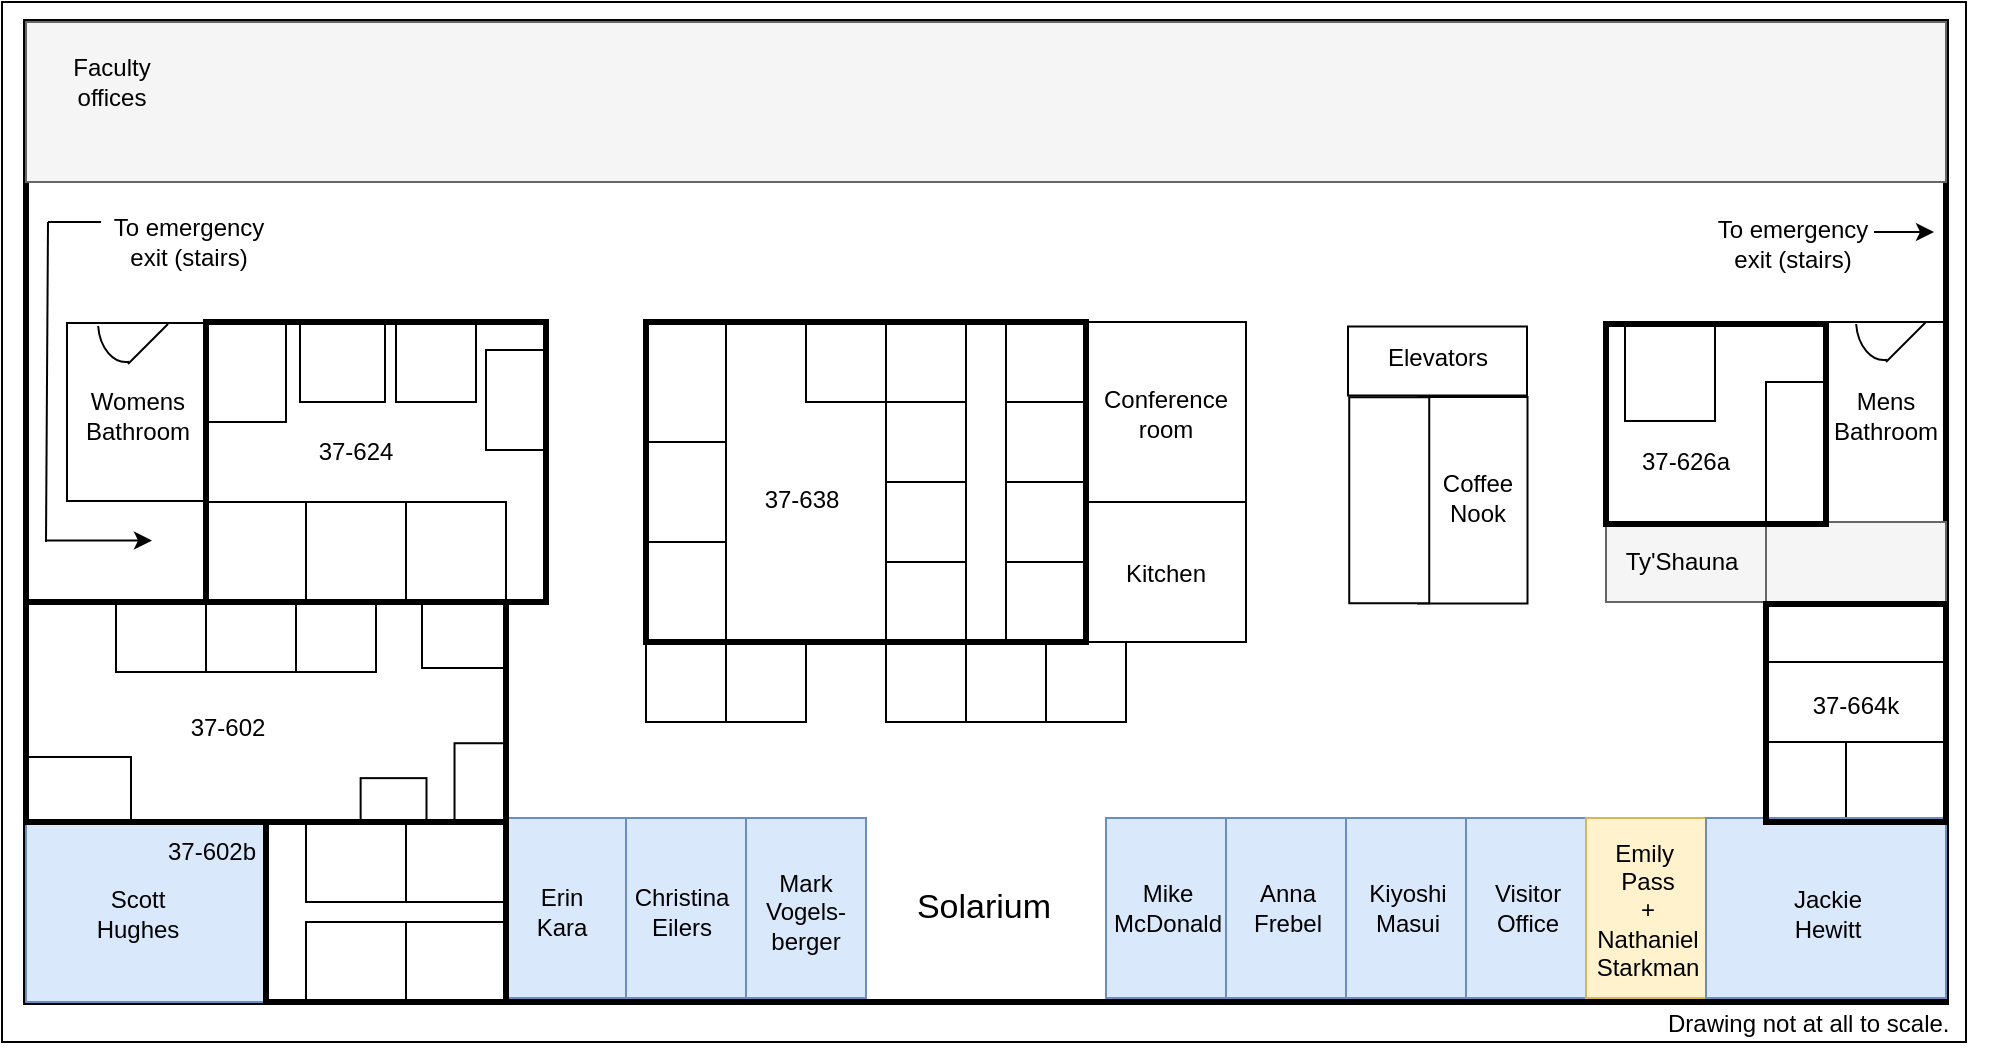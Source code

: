 <mxfile version="26.2.2">
  <diagram name="Page-1" id="SfPSA6i4i7ZImJzIwv-l">
    <mxGraphModel dx="1153" dy="630" grid="1" gridSize="10" guides="1" tooltips="1" connect="1" arrows="1" fold="1" page="1" pageScale="1" pageWidth="1100" pageHeight="850" math="0" shadow="0">
      <root>
        <mxCell id="0" />
        <mxCell id="1" parent="0" />
        <mxCell id="4Jh9RYMsEegQv2k9eJxr-1" value="" style="rounded=0;whiteSpace=wrap;html=1;" parent="1" vertex="1">
          <mxGeometry x="328" y="170" width="982" height="520" as="geometry" />
        </mxCell>
        <mxCell id="4Jh9RYMsEegQv2k9eJxr-2" value="" style="rounded=0;whiteSpace=wrap;html=1;fillColor=none;strokeWidth=3;" parent="1" vertex="1">
          <mxGeometry x="340" y="180" width="960" height="490" as="geometry" />
        </mxCell>
        <mxCell id="4Jh9RYMsEegQv2k9eJxr-3" value="" style="rounded=0;whiteSpace=wrap;html=1;fillColor=#f5f5f5;fontColor=#333333;strokeColor=#666666;shadow=0;glass=0;" parent="1" vertex="1">
          <mxGeometry x="340" y="180" width="960" height="80" as="geometry" />
        </mxCell>
        <mxCell id="4Jh9RYMsEegQv2k9eJxr-7" value="" style="rounded=0;whiteSpace=wrap;html=1;fillColor=#dae8fc;strokeColor=#6c8ebf;" parent="1" vertex="1">
          <mxGeometry x="580" y="578" width="60" height="90" as="geometry" />
        </mxCell>
        <mxCell id="4Jh9RYMsEegQv2k9eJxr-10" value="" style="rounded=0;whiteSpace=wrap;html=1;" parent="1" vertex="1">
          <mxGeometry x="770" y="490" width="40" height="40" as="geometry" />
        </mxCell>
        <mxCell id="4Jh9RYMsEegQv2k9eJxr-11" value="" style="rounded=0;whiteSpace=wrap;html=1;fillColor=none;" parent="1" vertex="1">
          <mxGeometry x="650" y="490" width="41" height="40" as="geometry" />
        </mxCell>
        <mxCell id="4Jh9RYMsEegQv2k9eJxr-13" value="" style="rounded=0;whiteSpace=wrap;html=1;" parent="1" vertex="1">
          <mxGeometry x="650" y="440" width="40" height="50" as="geometry" />
        </mxCell>
        <mxCell id="4Jh9RYMsEegQv2k9eJxr-14" value="" style="rounded=0;whiteSpace=wrap;html=1;" parent="1" vertex="1">
          <mxGeometry x="650" y="390" width="40" height="50" as="geometry" />
        </mxCell>
        <mxCell id="4Jh9RYMsEegQv2k9eJxr-15" value="" style="rounded=0;whiteSpace=wrap;html=1;fillColor=none;" parent="1" vertex="1">
          <mxGeometry x="650" y="330" width="40" height="60" as="geometry" />
        </mxCell>
        <mxCell id="4Jh9RYMsEegQv2k9eJxr-16" value="" style="rounded=0;whiteSpace=wrap;html=1;fillColor=none;" parent="1" vertex="1">
          <mxGeometry x="1210" y="470" width="90" height="30" as="geometry" />
        </mxCell>
        <mxCell id="4Jh9RYMsEegQv2k9eJxr-17" value="" style="rounded=0;whiteSpace=wrap;html=1;" parent="1" vertex="1">
          <mxGeometry x="1250" y="540" width="49" height="40" as="geometry" />
        </mxCell>
        <mxCell id="4Jh9RYMsEegQv2k9eJxr-18" value="" style="rounded=0;whiteSpace=wrap;html=1;" parent="1" vertex="1">
          <mxGeometry x="730" y="330" width="40" height="40" as="geometry" />
        </mxCell>
        <mxCell id="4Jh9RYMsEegQv2k9eJxr-19" value="" style="rounded=0;whiteSpace=wrap;html=1;" parent="1" vertex="1">
          <mxGeometry x="770" y="330" width="40" height="40" as="geometry" />
        </mxCell>
        <mxCell id="4Jh9RYMsEegQv2k9eJxr-20" value="" style="rounded=0;whiteSpace=wrap;html=1;" parent="1" vertex="1">
          <mxGeometry x="830" y="330" width="40" height="40" as="geometry" />
        </mxCell>
        <mxCell id="4Jh9RYMsEegQv2k9eJxr-21" value="" style="rounded=0;whiteSpace=wrap;html=1;" parent="1" vertex="1">
          <mxGeometry x="830" y="370" width="40" height="40" as="geometry" />
        </mxCell>
        <mxCell id="4Jh9RYMsEegQv2k9eJxr-22" value="" style="rounded=0;whiteSpace=wrap;html=1;" parent="1" vertex="1">
          <mxGeometry x="830" y="410" width="40" height="40" as="geometry" />
        </mxCell>
        <mxCell id="4Jh9RYMsEegQv2k9eJxr-23" value="" style="rounded=0;whiteSpace=wrap;html=1;" parent="1" vertex="1">
          <mxGeometry x="830" y="450" width="40" height="40" as="geometry" />
        </mxCell>
        <mxCell id="4Jh9RYMsEegQv2k9eJxr-24" value="" style="rounded=0;whiteSpace=wrap;html=1;" parent="1" vertex="1">
          <mxGeometry x="770" y="370" width="40" height="40" as="geometry" />
        </mxCell>
        <mxCell id="4Jh9RYMsEegQv2k9eJxr-25" value="" style="rounded=0;whiteSpace=wrap;html=1;" parent="1" vertex="1">
          <mxGeometry x="770" y="410" width="40" height="40" as="geometry" />
        </mxCell>
        <mxCell id="4Jh9RYMsEegQv2k9eJxr-26" value="" style="rounded=0;whiteSpace=wrap;html=1;" parent="1" vertex="1">
          <mxGeometry x="770" y="450" width="40" height="40" as="geometry" />
        </mxCell>
        <mxCell id="4Jh9RYMsEegQv2k9eJxr-27" value="" style="rounded=0;whiteSpace=wrap;html=1;fillColor=#dae8fc;strokeColor=#6c8ebf;strokeWidth=1;" parent="1" vertex="1">
          <mxGeometry x="340" y="580" width="120" height="90" as="geometry" />
        </mxCell>
        <mxCell id="4Jh9RYMsEegQv2k9eJxr-28" value="" style="rounded=0;whiteSpace=wrap;html=1;fillColor=none;" parent="1" vertex="1">
          <mxGeometry x="430" y="420" width="50" height="50" as="geometry" />
        </mxCell>
        <mxCell id="4Jh9RYMsEegQv2k9eJxr-29" value="" style="rounded=0;whiteSpace=wrap;html=1;" parent="1" vertex="1">
          <mxGeometry x="480" y="420" width="50" height="50" as="geometry" />
        </mxCell>
        <mxCell id="4Jh9RYMsEegQv2k9eJxr-30" value="" style="rounded=0;whiteSpace=wrap;html=1;fillColor=none;" parent="1" vertex="1">
          <mxGeometry x="530" y="420" width="50" height="50" as="geometry" />
        </mxCell>
        <mxCell id="4Jh9RYMsEegQv2k9eJxr-31" value="" style="rounded=0;whiteSpace=wrap;html=1;" parent="1" vertex="1">
          <mxGeometry x="690" y="490" width="40" height="40" as="geometry" />
        </mxCell>
        <mxCell id="4Jh9RYMsEegQv2k9eJxr-32" value="" style="rounded=0;whiteSpace=wrap;html=1;fillColor=none;" parent="1" vertex="1">
          <mxGeometry x="810" y="490" width="40" height="40" as="geometry" />
        </mxCell>
        <mxCell id="4Jh9RYMsEegQv2k9eJxr-34" value="" style="rounded=0;whiteSpace=wrap;html=1;fillColor=none;" parent="1" vertex="1">
          <mxGeometry x="850" y="490" width="40" height="40" as="geometry" />
        </mxCell>
        <mxCell id="4Jh9RYMsEegQv2k9eJxr-35" value="" style="rounded=0;whiteSpace=wrap;html=1;fillColor=#f5f5f5;fontColor=#333333;strokeColor=#666666;" parent="1" vertex="1">
          <mxGeometry x="1130" y="430" width="170" height="40" as="geometry" />
        </mxCell>
        <mxCell id="4Jh9RYMsEegQv2k9eJxr-36" value="" style="rounded=0;whiteSpace=wrap;html=1;" parent="1" vertex="1">
          <mxGeometry x="570" y="344" width="30" height="50" as="geometry" />
        </mxCell>
        <mxCell id="4Jh9RYMsEegQv2k9eJxr-37" value="" style="rounded=0;whiteSpace=wrap;html=1;" parent="1" vertex="1">
          <mxGeometry x="525" y="330" width="40" height="40" as="geometry" />
        </mxCell>
        <mxCell id="4Jh9RYMsEegQv2k9eJxr-38" value="" style="rounded=0;whiteSpace=wrap;html=1;rotation=90;" parent="1" vertex="1">
          <mxGeometry x="478.25" y="328.75" width="40" height="42.5" as="geometry" />
        </mxCell>
        <mxCell id="4Jh9RYMsEegQv2k9eJxr-39" value="" style="rounded=0;whiteSpace=wrap;html=1;rotation=0;" parent="1" vertex="1">
          <mxGeometry x="431" y="330" width="39" height="50" as="geometry" />
        </mxCell>
        <mxCell id="4Jh9RYMsEegQv2k9eJxr-40" value="" style="rounded=0;whiteSpace=wrap;html=1;rotation=90;" parent="1" vertex="1">
          <mxGeometry x="535" y="575" width="40" height="50" as="geometry" />
        </mxCell>
        <mxCell id="4Jh9RYMsEegQv2k9eJxr-41" value="" style="rounded=0;whiteSpace=wrap;html=1;fillColor=none;rotation=90;" parent="1" vertex="1">
          <mxGeometry x="485" y="575" width="40" height="50" as="geometry" />
        </mxCell>
        <mxCell id="4Jh9RYMsEegQv2k9eJxr-42" value="" style="rounded=0;whiteSpace=wrap;html=1;rotation=90;" parent="1" vertex="1">
          <mxGeometry x="485" y="625" width="40" height="50" as="geometry" />
        </mxCell>
        <mxCell id="4Jh9RYMsEegQv2k9eJxr-43" value="" style="rounded=0;whiteSpace=wrap;html=1;rotation=90;" parent="1" vertex="1">
          <mxGeometry x="535" y="625" width="40" height="50" as="geometry" />
        </mxCell>
        <mxCell id="4Jh9RYMsEegQv2k9eJxr-44" value="" style="rounded=0;whiteSpace=wrap;html=1;rotation=90;" parent="1" vertex="1">
          <mxGeometry x="512.82" y="552.57" width="21.93" height="32.93" as="geometry" />
        </mxCell>
        <mxCell id="4Jh9RYMsEegQv2k9eJxr-45" value="" style="rounded=0;whiteSpace=wrap;html=1;rotation=90;" parent="1" vertex="1">
          <mxGeometry x="542.75" y="465.75" width="32.5" height="42" as="geometry" />
        </mxCell>
        <mxCell id="4Jh9RYMsEegQv2k9eJxr-46" value="" style="rounded=0;whiteSpace=wrap;html=1;rotation=-180;" parent="1" vertex="1">
          <mxGeometry x="475" y="470" width="40" height="35" as="geometry" />
        </mxCell>
        <mxCell id="4Jh9RYMsEegQv2k9eJxr-47" value="" style="rounded=0;whiteSpace=wrap;html=1;fillColor=none;rotation=90;" parent="1" vertex="1">
          <mxGeometry x="350" y="537.5" width="32.5" height="52.5" as="geometry" />
        </mxCell>
        <mxCell id="4Jh9RYMsEegQv2k9eJxr-49" value="" style="rounded=0;whiteSpace=wrap;html=1;rotation=-180;" parent="1" vertex="1">
          <mxGeometry x="430" y="470" width="45" height="35" as="geometry" />
        </mxCell>
        <mxCell id="4Jh9RYMsEegQv2k9eJxr-50" value="" style="rounded=0;whiteSpace=wrap;html=1;" parent="1" vertex="1">
          <mxGeometry x="1210" y="360" width="30" height="70" as="geometry" />
        </mxCell>
        <mxCell id="4Jh9RYMsEegQv2k9eJxr-51" value="" style="rounded=0;whiteSpace=wrap;html=1;rotation=90;" parent="1" vertex="1">
          <mxGeometry x="1137.5" y="332.5" width="49" height="45" as="geometry" />
        </mxCell>
        <mxCell id="4Jh9RYMsEegQv2k9eJxr-52" value="37-624" style="text;html=1;strokeColor=none;fillColor=none;align=center;verticalAlign=middle;whiteSpace=wrap;rounded=0;" parent="1" vertex="1">
          <mxGeometry x="475" y="380" width="60" height="30" as="geometry" />
        </mxCell>
        <mxCell id="4Jh9RYMsEegQv2k9eJxr-53" value="37-638" style="text;html=1;strokeColor=none;fillColor=none;align=center;verticalAlign=middle;whiteSpace=wrap;rounded=0;" parent="1" vertex="1">
          <mxGeometry x="698" y="404.13" width="60" height="30" as="geometry" />
        </mxCell>
        <mxCell id="4Jh9RYMsEegQv2k9eJxr-54" value="&lt;font style=&quot;font-size: 17px;&quot;&gt;Solarium&lt;/font&gt;" style="text;html=1;strokeColor=none;fillColor=none;align=center;verticalAlign=middle;whiteSpace=wrap;rounded=0;" parent="1" vertex="1">
          <mxGeometry x="789" y="608" width="60" height="30" as="geometry" />
        </mxCell>
        <mxCell id="4Jh9RYMsEegQv2k9eJxr-55" value="37-602" style="text;html=1;strokeColor=none;fillColor=none;align=center;verticalAlign=middle;whiteSpace=wrap;rounded=0;" parent="1" vertex="1">
          <mxGeometry x="411" y="517.69" width="60" height="30" as="geometry" />
        </mxCell>
        <mxCell id="4Jh9RYMsEegQv2k9eJxr-56" value="37-602b" style="text;html=1;strokeColor=none;fillColor=none;align=center;verticalAlign=middle;whiteSpace=wrap;rounded=0;" parent="1" vertex="1">
          <mxGeometry x="403" y="580" width="60" height="30" as="geometry" />
        </mxCell>
        <mxCell id="4Jh9RYMsEegQv2k9eJxr-63" value="37-664k" style="text;html=1;strokeColor=none;fillColor=none;align=center;verticalAlign=middle;whiteSpace=wrap;rounded=0;" parent="1" vertex="1">
          <mxGeometry x="1225" y="507.0" width="60" height="30" as="geometry" />
        </mxCell>
        <mxCell id="4Jh9RYMsEegQv2k9eJxr-64" value="37-626a" style="text;html=1;strokeColor=none;fillColor=none;align=center;verticalAlign=middle;whiteSpace=wrap;rounded=0;" parent="1" vertex="1">
          <mxGeometry x="1140" y="385" width="60" height="30" as="geometry" />
        </mxCell>
        <mxCell id="4Jh9RYMsEegQv2k9eJxr-98" value="&lt;h1&gt;&lt;span style=&quot;background-color: initial; font-size: 12px; font-weight: normal;&quot;&gt;Drawing not at all to scale.&amp;nbsp;&lt;/span&gt;&lt;/h1&gt;" style="text;html=1;spacing=5;spacingTop=-20;whiteSpace=wrap;overflow=hidden;rounded=0;" parent="1" vertex="1">
          <mxGeometry x="1156" y="657" width="170" height="39" as="geometry" />
        </mxCell>
        <mxCell id="4Jh9RYMsEegQv2k9eJxr-117" value="" style="rounded=0;whiteSpace=wrap;html=1;fillColor=none;" parent="1" vertex="1">
          <mxGeometry x="1210" y="540" width="40" height="40" as="geometry" />
        </mxCell>
        <mxCell id="4Jh9RYMsEegQv2k9eJxr-141" value="" style="rounded=0;whiteSpace=wrap;html=1;rotation=90;" parent="1" vertex="1">
          <mxGeometry x="547.19" y="547.69" width="39.39" height="25.25" as="geometry" />
        </mxCell>
        <mxCell id="4Jh9RYMsEegQv2k9eJxr-148" value="Faculty offices" style="text;html=1;strokeColor=none;fillColor=none;align=center;verticalAlign=middle;whiteSpace=wrap;rounded=0;" parent="1" vertex="1">
          <mxGeometry x="352.5" y="182.5" width="60" height="55" as="geometry" />
        </mxCell>
        <mxCell id="4Jh9RYMsEegQv2k9eJxr-150" value="Ty&#39;Shauna" style="text;html=1;strokeColor=none;fillColor=none;align=center;verticalAlign=middle;whiteSpace=wrap;rounded=0;" parent="1" vertex="1">
          <mxGeometry x="1137.5" y="422.5" width="60" height="55" as="geometry" />
        </mxCell>
        <mxCell id="4Jh9RYMsEegQv2k9eJxr-151" value="" style="rounded=0;whiteSpace=wrap;html=1;rotation=90;" parent="1" vertex="1">
          <mxGeometry x="1219.62" y="350.88" width="100.25" height="58.5" as="geometry" />
        </mxCell>
        <mxCell id="4Jh9RYMsEegQv2k9eJxr-152" value="Mens&lt;div&gt;Bathroom&lt;/div&gt;" style="text;html=1;strokeColor=none;fillColor=none;align=center;verticalAlign=middle;whiteSpace=wrap;rounded=0;" parent="1" vertex="1">
          <mxGeometry x="1240" y="361.68" width="60" height="30" as="geometry" />
        </mxCell>
        <mxCell id="4Jh9RYMsEegQv2k9eJxr-153" value="" style="rounded=0;whiteSpace=wrap;html=1;rotation=90;" parent="1" vertex="1">
          <mxGeometry x="351" y="340" width="89" height="70" as="geometry" />
        </mxCell>
        <mxCell id="4Jh9RYMsEegQv2k9eJxr-154" value="Womens&lt;div&gt;Bathroom&lt;/div&gt;" style="text;html=1;strokeColor=none;fillColor=none;align=center;verticalAlign=middle;whiteSpace=wrap;rounded=0;" parent="1" vertex="1">
          <mxGeometry x="365.5" y="361.68" width="60" height="30" as="geometry" />
        </mxCell>
        <mxCell id="4Jh9RYMsEegQv2k9eJxr-155" value="" style="rounded=0;whiteSpace=wrap;html=1;rotation=90;" parent="1" vertex="1">
          <mxGeometry x="1011.75" y="391.75" width="103.25" height="54.75" as="geometry" />
        </mxCell>
        <mxCell id="oSpyv27FBxu9WC1x9Rb_-17" value="" style="rounded=0;whiteSpace=wrap;html=1;rotation=90;" vertex="1" parent="1">
          <mxGeometry x="970.12" y="399.12" width="103" height="40" as="geometry" />
        </mxCell>
        <mxCell id="4Jh9RYMsEegQv2k9eJxr-156" value="Coffee&lt;div&gt;Nook&lt;/div&gt;" style="text;html=1;strokeColor=none;fillColor=none;align=center;verticalAlign=middle;whiteSpace=wrap;rounded=0;" parent="1" vertex="1">
          <mxGeometry x="1035.88" y="403" width="60" height="30" as="geometry" />
        </mxCell>
        <mxCell id="4Jh9RYMsEegQv2k9eJxr-157" value="" style="rounded=0;whiteSpace=wrap;html=1;fillColor=#f5f5f5;fontColor=#333333;strokeColor=#666666;" parent="1" vertex="1">
          <mxGeometry x="1210" y="430" width="90" height="40" as="geometry" />
        </mxCell>
        <mxCell id="4Jh9RYMsEegQv2k9eJxr-161" value="" style="group" parent="1" vertex="1" connectable="0">
          <mxGeometry x="1255" y="309" width="35" height="41" as="geometry" />
        </mxCell>
        <mxCell id="4Jh9RYMsEegQv2k9eJxr-158" value="" style="endArrow=none;html=1;rounded=0;" parent="4Jh9RYMsEegQv2k9eJxr-161" edge="1">
          <mxGeometry width="50" height="50" relative="1" as="geometry">
            <mxPoint x="15" y="41" as="sourcePoint" />
            <mxPoint x="35" y="21" as="targetPoint" />
          </mxGeometry>
        </mxCell>
        <mxCell id="4Jh9RYMsEegQv2k9eJxr-160" value="" style="verticalLabelPosition=bottom;verticalAlign=top;html=1;shape=mxgraph.basic.arc;startAngle=0.483;endAngle=0.734;" parent="4Jh9RYMsEegQv2k9eJxr-161" vertex="1">
          <mxGeometry width="28" height="40" as="geometry" />
        </mxCell>
        <mxCell id="4Jh9RYMsEegQv2k9eJxr-162" value="" style="group" parent="1" vertex="1" connectable="0">
          <mxGeometry x="376" y="310" width="35" height="41" as="geometry" />
        </mxCell>
        <mxCell id="4Jh9RYMsEegQv2k9eJxr-163" value="" style="endArrow=none;html=1;rounded=0;" parent="4Jh9RYMsEegQv2k9eJxr-162" edge="1">
          <mxGeometry width="50" height="50" relative="1" as="geometry">
            <mxPoint x="15" y="41" as="sourcePoint" />
            <mxPoint x="35" y="21" as="targetPoint" />
          </mxGeometry>
        </mxCell>
        <mxCell id="4Jh9RYMsEegQv2k9eJxr-164" value="" style="verticalLabelPosition=bottom;verticalAlign=top;html=1;shape=mxgraph.basic.arc;startAngle=0.483;endAngle=0.734;" parent="4Jh9RYMsEegQv2k9eJxr-162" vertex="1">
          <mxGeometry width="28" height="40" as="geometry" />
        </mxCell>
        <mxCell id="4Jh9RYMsEegQv2k9eJxr-165" value="Erin&lt;div&gt;Kara&lt;/div&gt;" style="text;html=1;strokeColor=none;fillColor=none;align=center;verticalAlign=middle;whiteSpace=wrap;rounded=0;" parent="1" vertex="1">
          <mxGeometry x="573" y="597.5" width="70" height="55" as="geometry" />
        </mxCell>
        <mxCell id="4Jh9RYMsEegQv2k9eJxr-166" value="Scott Hughes" style="text;html=1;strokeColor=none;fillColor=none;align=center;verticalAlign=middle;whiteSpace=wrap;rounded=0;" parent="1" vertex="1">
          <mxGeometry x="360.5" y="598" width="70" height="55" as="geometry" />
        </mxCell>
        <mxCell id="4Jh9RYMsEegQv2k9eJxr-167" value="To emergency exit (stairs)" style="text;html=1;strokeColor=none;fillColor=none;align=center;verticalAlign=middle;whiteSpace=wrap;rounded=0;" parent="1" vertex="1">
          <mxGeometry x="380" y="262" width="83" height="55" as="geometry" />
        </mxCell>
        <mxCell id="4Jh9RYMsEegQv2k9eJxr-168" value="" style="endArrow=classic;html=1;rounded=0;" parent="1" edge="1">
          <mxGeometry width="50" height="50" relative="1" as="geometry">
            <mxPoint x="350.5" y="439.23" as="sourcePoint" />
            <mxPoint x="403" y="439.25" as="targetPoint" />
          </mxGeometry>
        </mxCell>
        <mxCell id="4Jh9RYMsEegQv2k9eJxr-169" value="" style="endArrow=none;html=1;rounded=0;" parent="1" edge="1">
          <mxGeometry width="50" height="50" relative="1" as="geometry">
            <mxPoint x="351" y="280" as="sourcePoint" />
            <mxPoint x="350" y="440" as="targetPoint" />
          </mxGeometry>
        </mxCell>
        <mxCell id="4Jh9RYMsEegQv2k9eJxr-170" value="" style="endArrow=none;html=1;rounded=0;" parent="1" edge="1">
          <mxGeometry width="50" height="50" relative="1" as="geometry">
            <mxPoint x="377.5" y="280" as="sourcePoint" />
            <mxPoint x="351" y="280" as="targetPoint" />
          </mxGeometry>
        </mxCell>
        <mxCell id="4Jh9RYMsEegQv2k9eJxr-171" value="To emergency exit (stairs)" style="text;html=1;strokeColor=none;fillColor=none;align=center;verticalAlign=middle;whiteSpace=wrap;rounded=0;" parent="1" vertex="1">
          <mxGeometry x="1181.5" y="263" width="83" height="55" as="geometry" />
        </mxCell>
        <mxCell id="4Jh9RYMsEegQv2k9eJxr-172" value="" style="endArrow=classic;html=1;rounded=0;" parent="1" edge="1">
          <mxGeometry width="50" height="50" relative="1" as="geometry">
            <mxPoint x="1264" y="285" as="sourcePoint" />
            <mxPoint x="1294" y="285" as="targetPoint" />
          </mxGeometry>
        </mxCell>
        <mxCell id="4Jh9RYMsEegQv2k9eJxr-173" value="" style="rounded=0;whiteSpace=wrap;html=1;rotation=90;" parent="1" vertex="1">
          <mxGeometry x="1028.5" y="304.75" width="34.5" height="89.5" as="geometry" />
        </mxCell>
        <mxCell id="4Jh9RYMsEegQv2k9eJxr-174" value="Elevators" style="text;html=1;strokeColor=none;fillColor=none;align=center;verticalAlign=middle;whiteSpace=wrap;rounded=0;" parent="1" vertex="1">
          <mxGeometry x="1016" y="333" width="60" height="30" as="geometry" />
        </mxCell>
        <mxCell id="oSpyv27FBxu9WC1x9Rb_-3" value="" style="rounded=0;whiteSpace=wrap;html=1;rotation=-180;" vertex="1" parent="1">
          <mxGeometry x="385" y="470" width="45" height="35" as="geometry" />
        </mxCell>
        <mxCell id="oSpyv27FBxu9WC1x9Rb_-4" value="" style="rounded=0;whiteSpace=wrap;html=1;fillColor=none;" vertex="1" parent="1">
          <mxGeometry x="870" y="420" width="80" height="70" as="geometry" />
        </mxCell>
        <mxCell id="4Jh9RYMsEegQv2k9eJxr-5" value="" style="rounded=0;whiteSpace=wrap;html=1;fillColor=none;strokeWidth=3;" parent="1" vertex="1">
          <mxGeometry x="430" y="330" width="170" height="140" as="geometry" />
        </mxCell>
        <mxCell id="4Jh9RYMsEegQv2k9eJxr-9" value="" style="rounded=0;whiteSpace=wrap;html=1;fillColor=none;strokeWidth=3;" parent="1" vertex="1">
          <mxGeometry x="650" y="330" width="220" height="160" as="geometry" />
        </mxCell>
        <mxCell id="4Jh9RYMsEegQv2k9eJxr-6" value="" style="rounded=0;whiteSpace=wrap;html=1;fillColor=none;strokeWidth=3;" parent="1" vertex="1">
          <mxGeometry x="340" y="470" width="240" height="110" as="geometry" />
        </mxCell>
        <mxCell id="oSpyv27FBxu9WC1x9Rb_-6" value="" style="rounded=0;whiteSpace=wrap;html=1;strokeWidth=3;fillColor=none;" vertex="1" parent="1">
          <mxGeometry x="460" y="580" width="120" height="90" as="geometry" />
        </mxCell>
        <mxCell id="oSpyv27FBxu9WC1x9Rb_-9" value="" style="rounded=0;whiteSpace=wrap;html=1;fillColor=#dae8fc;strokeColor=#6c8ebf;" vertex="1" parent="1">
          <mxGeometry x="640" y="578" width="60" height="90" as="geometry" />
        </mxCell>
        <mxCell id="oSpyv27FBxu9WC1x9Rb_-10" value="Christina&lt;div&gt;Eilers&lt;/div&gt;" style="text;html=1;strokeColor=none;fillColor=none;align=center;verticalAlign=middle;whiteSpace=wrap;rounded=0;" vertex="1" parent="1">
          <mxGeometry x="633" y="597.5" width="70" height="55" as="geometry" />
        </mxCell>
        <mxCell id="oSpyv27FBxu9WC1x9Rb_-11" value="" style="rounded=0;whiteSpace=wrap;html=1;fillColor=#dae8fc;strokeColor=#6c8ebf;" vertex="1" parent="1">
          <mxGeometry x="700" y="578" width="60" height="90" as="geometry" />
        </mxCell>
        <mxCell id="oSpyv27FBxu9WC1x9Rb_-12" value="Mark&lt;div&gt;Vogels-berger&lt;/div&gt;" style="text;html=1;strokeColor=none;fillColor=none;align=center;verticalAlign=middle;whiteSpace=wrap;rounded=0;" vertex="1" parent="1">
          <mxGeometry x="695" y="597.5" width="70" height="55" as="geometry" />
        </mxCell>
        <mxCell id="oSpyv27FBxu9WC1x9Rb_-13" value="" style="rounded=0;whiteSpace=wrap;html=1;fillColor=none;strokeWidth=3;" vertex="1" parent="1">
          <mxGeometry x="1130" y="331" width="110" height="100" as="geometry" />
        </mxCell>
        <mxCell id="oSpyv27FBxu9WC1x9Rb_-14" value="" style="rounded=0;whiteSpace=wrap;html=1;fillColor=none;" vertex="1" parent="1">
          <mxGeometry x="870" y="330" width="80" height="90" as="geometry" />
        </mxCell>
        <mxCell id="oSpyv27FBxu9WC1x9Rb_-15" value="Conference&lt;div&gt;room&lt;/div&gt;" style="text;html=1;strokeColor=none;fillColor=none;align=center;verticalAlign=middle;whiteSpace=wrap;rounded=0;" vertex="1" parent="1">
          <mxGeometry x="880" y="361" width="60" height="30" as="geometry" />
        </mxCell>
        <mxCell id="oSpyv27FBxu9WC1x9Rb_-16" value="Kitchen" style="text;html=1;strokeColor=none;fillColor=none;align=center;verticalAlign=middle;whiteSpace=wrap;rounded=0;" vertex="1" parent="1">
          <mxGeometry x="880" y="441" width="60" height="30" as="geometry" />
        </mxCell>
        <mxCell id="oSpyv27FBxu9WC1x9Rb_-18" value="" style="rounded=0;whiteSpace=wrap;html=1;fillColor=#dae8fc;strokeColor=#6c8ebf;" vertex="1" parent="1">
          <mxGeometry x="880" y="578" width="60" height="90" as="geometry" />
        </mxCell>
        <mxCell id="oSpyv27FBxu9WC1x9Rb_-19" value="Mike&lt;div&gt;McDonald&lt;/div&gt;" style="text;html=1;strokeColor=none;fillColor=none;align=center;verticalAlign=middle;whiteSpace=wrap;rounded=0;" vertex="1" parent="1">
          <mxGeometry x="876" y="595.5" width="70" height="55" as="geometry" />
        </mxCell>
        <mxCell id="oSpyv27FBxu9WC1x9Rb_-33" value="" style="rounded=0;whiteSpace=wrap;html=1;fillColor=#dae8fc;strokeColor=#6c8ebf;" vertex="1" parent="1">
          <mxGeometry x="940" y="578" width="60" height="90" as="geometry" />
        </mxCell>
        <mxCell id="oSpyv27FBxu9WC1x9Rb_-34" value="Anna&lt;div&gt;Frebel&lt;/div&gt;" style="text;html=1;strokeColor=none;fillColor=none;align=center;verticalAlign=middle;whiteSpace=wrap;rounded=0;" vertex="1" parent="1">
          <mxGeometry x="936" y="595.5" width="70" height="55" as="geometry" />
        </mxCell>
        <mxCell id="oSpyv27FBxu9WC1x9Rb_-35" value="" style="rounded=0;whiteSpace=wrap;html=1;fillColor=#dae8fc;strokeColor=#6c8ebf;" vertex="1" parent="1">
          <mxGeometry x="1000" y="578" width="60" height="90" as="geometry" />
        </mxCell>
        <mxCell id="oSpyv27FBxu9WC1x9Rb_-36" value="Kiyoshi&lt;div&gt;Masui&lt;/div&gt;" style="text;html=1;strokeColor=none;fillColor=none;align=center;verticalAlign=middle;whiteSpace=wrap;rounded=0;" vertex="1" parent="1">
          <mxGeometry x="996" y="595.5" width="70" height="55" as="geometry" />
        </mxCell>
        <mxCell id="oSpyv27FBxu9WC1x9Rb_-37" value="" style="rounded=0;whiteSpace=wrap;html=1;fillColor=#dae8fc;strokeColor=#6c8ebf;" vertex="1" parent="1">
          <mxGeometry x="1060" y="578" width="60" height="90" as="geometry" />
        </mxCell>
        <mxCell id="oSpyv27FBxu9WC1x9Rb_-38" value="Visitor&lt;div&gt;Office&lt;/div&gt;" style="text;html=1;strokeColor=none;fillColor=none;align=center;verticalAlign=middle;whiteSpace=wrap;rounded=0;" vertex="1" parent="1">
          <mxGeometry x="1056" y="595.5" width="70" height="55" as="geometry" />
        </mxCell>
        <mxCell id="oSpyv27FBxu9WC1x9Rb_-39" value="" style="rounded=0;whiteSpace=wrap;html=1;fillColor=#fff2cc;strokeColor=#d6b656;" vertex="1" parent="1">
          <mxGeometry x="1120" y="578" width="60" height="90" as="geometry" />
        </mxCell>
        <mxCell id="oSpyv27FBxu9WC1x9Rb_-41" value="" style="rounded=0;whiteSpace=wrap;html=1;fillColor=#dae8fc;strokeColor=#6c8ebf;" vertex="1" parent="1">
          <mxGeometry x="1180" y="578" width="120" height="90" as="geometry" />
        </mxCell>
        <mxCell id="oSpyv27FBxu9WC1x9Rb_-42" value="Jackie&lt;div&gt;Hewitt&lt;/div&gt;" style="text;html=1;strokeColor=none;fillColor=none;align=center;verticalAlign=middle;whiteSpace=wrap;rounded=0;" vertex="1" parent="1">
          <mxGeometry x="1206" y="598" width="70" height="55" as="geometry" />
        </mxCell>
        <mxCell id="4Jh9RYMsEegQv2k9eJxr-12" value="" style="rounded=0;whiteSpace=wrap;html=1;fillColor=none;strokeWidth=3;" parent="1" vertex="1">
          <mxGeometry x="1210" y="471" width="90" height="109" as="geometry" />
        </mxCell>
        <mxCell id="oSpyv27FBxu9WC1x9Rb_-21" value="Emily&amp;nbsp;&lt;div&gt;Pass&lt;div&gt;+&lt;br&gt;&lt;div&gt;Nathaniel Starkman&lt;/div&gt;&lt;/div&gt;&lt;/div&gt;" style="text;html=1;strokeColor=none;fillColor=none;align=center;verticalAlign=middle;whiteSpace=wrap;rounded=0;" vertex="1" parent="1">
          <mxGeometry x="1116" y="596" width="70" height="55" as="geometry" />
        </mxCell>
      </root>
    </mxGraphModel>
  </diagram>
</mxfile>
